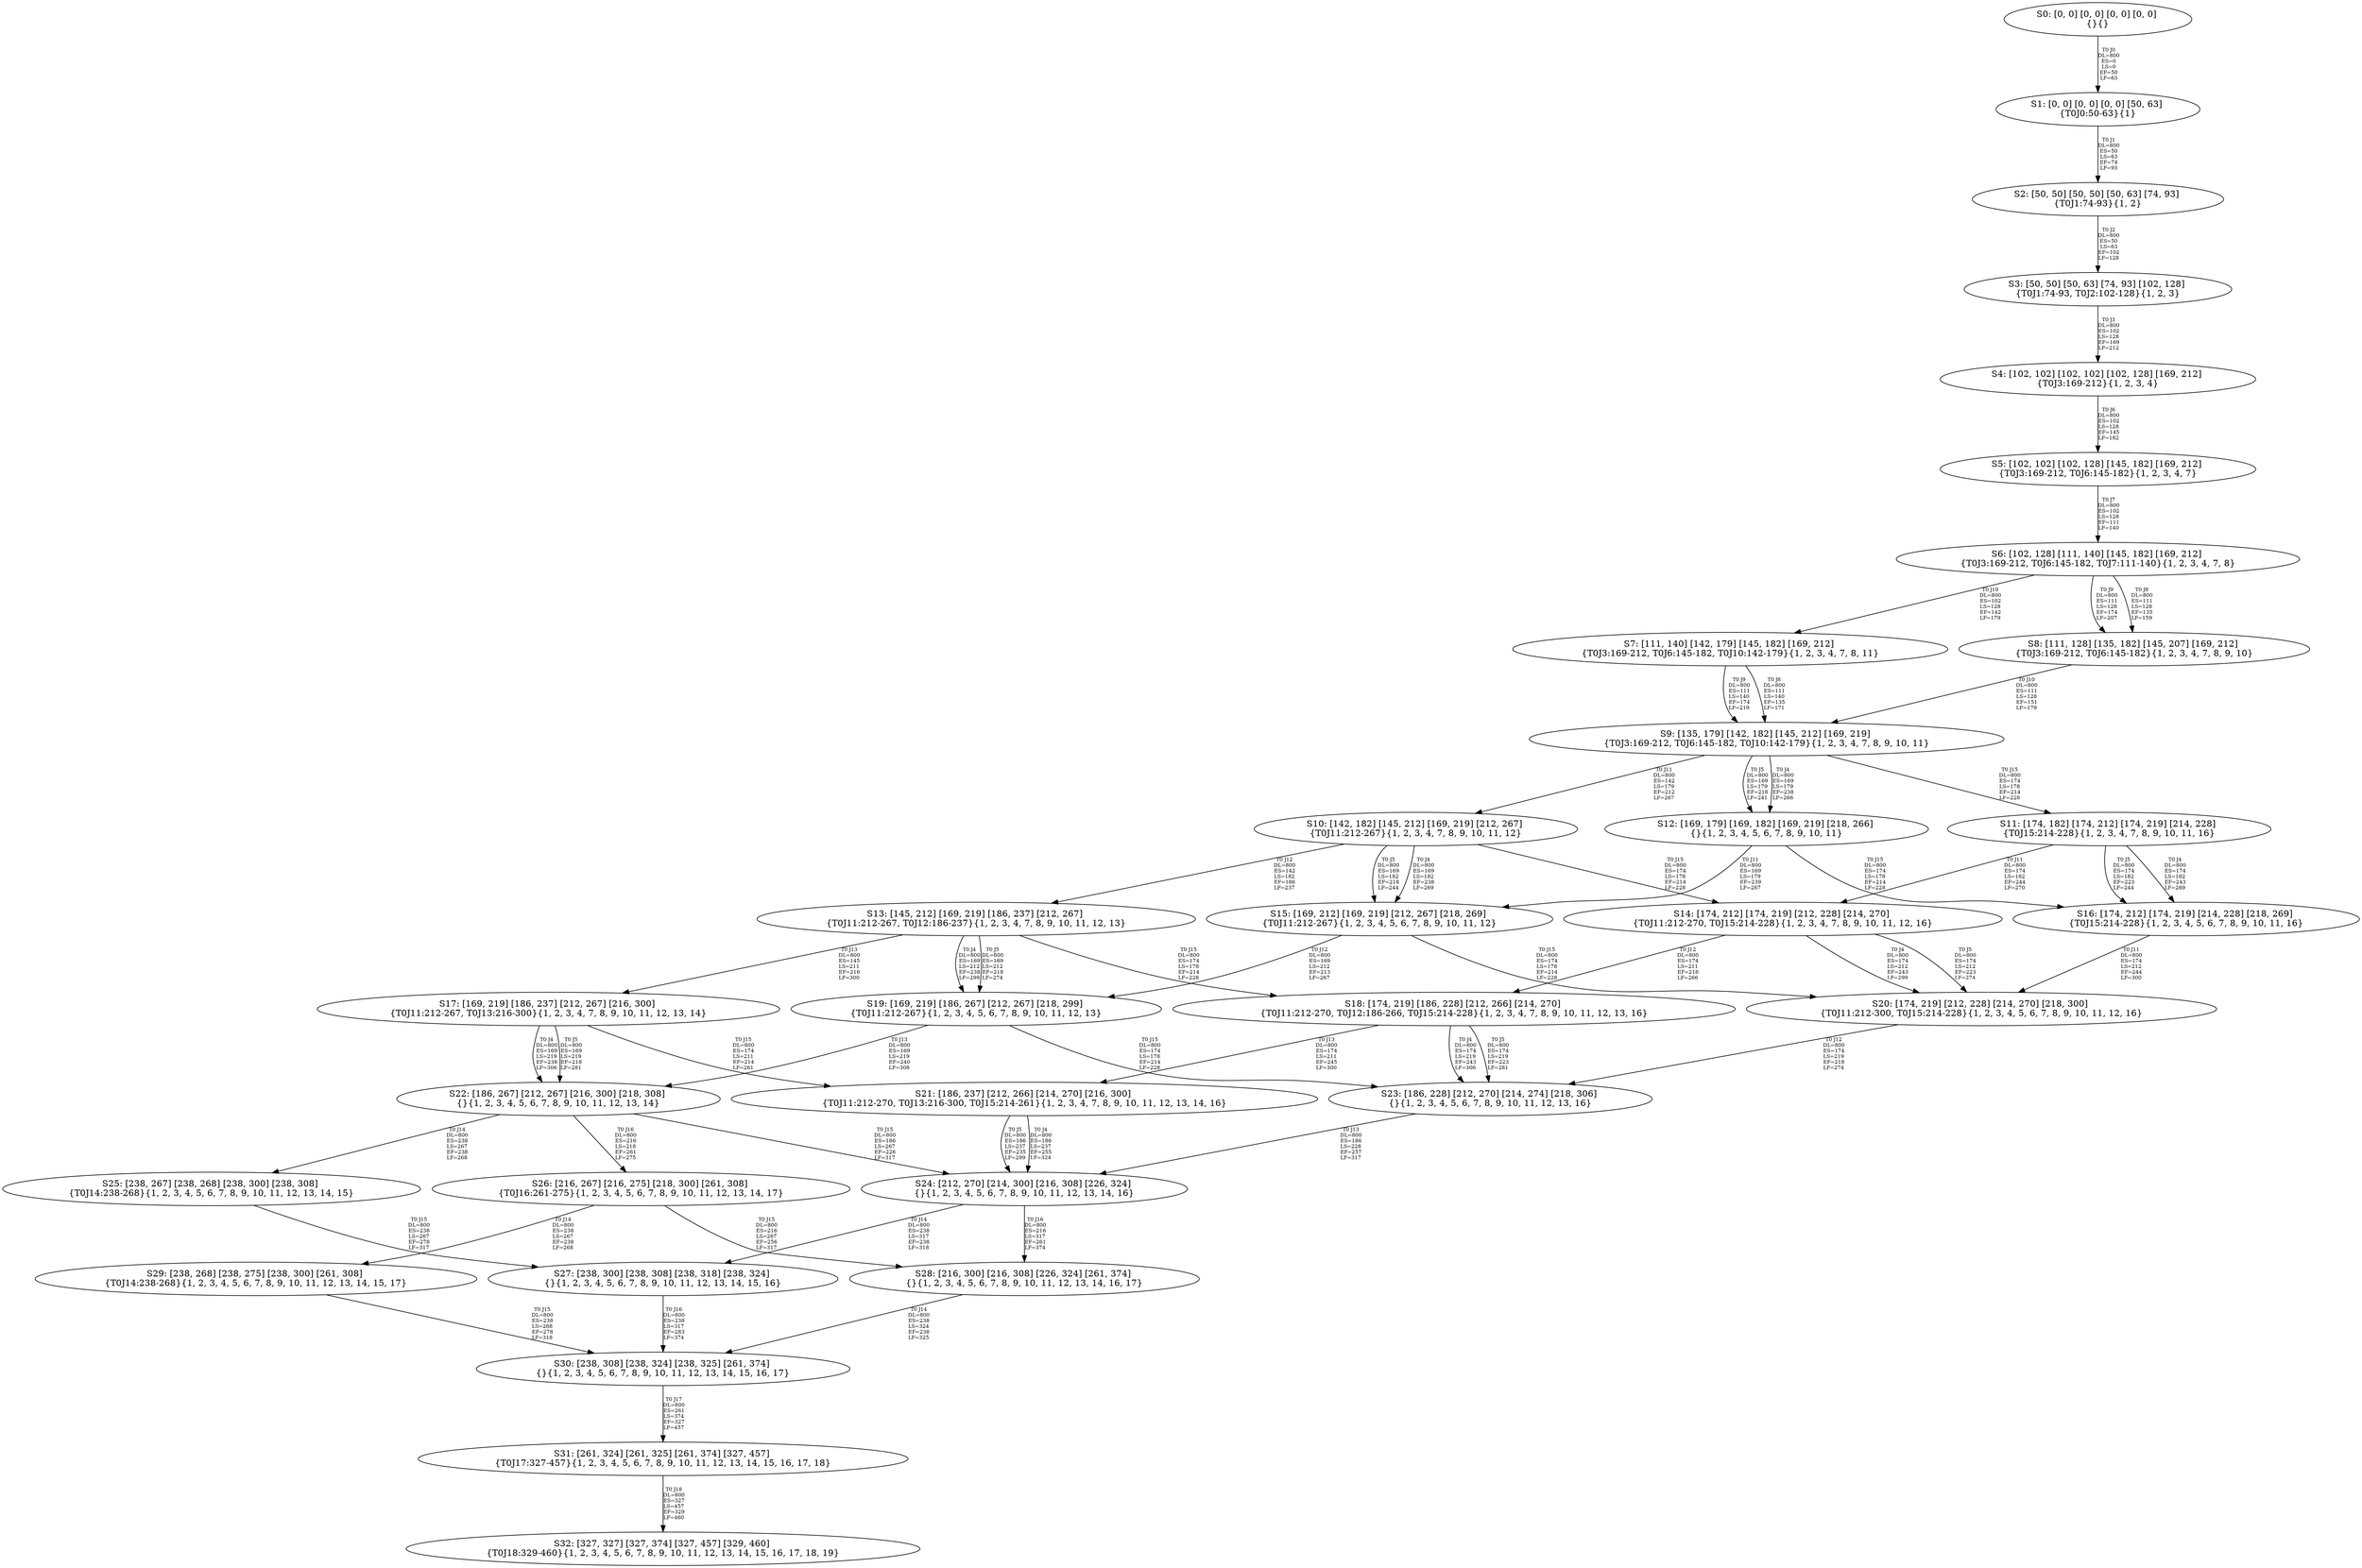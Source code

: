 digraph {
	S0[label="S0: [0, 0] [0, 0] [0, 0] [0, 0] \n{}{}"];
	S1[label="S1: [0, 0] [0, 0] [0, 0] [50, 63] \n{T0J0:50-63}{1}"];
	S2[label="S2: [50, 50] [50, 50] [50, 63] [74, 93] \n{T0J1:74-93}{1, 2}"];
	S3[label="S3: [50, 50] [50, 63] [74, 93] [102, 128] \n{T0J1:74-93, T0J2:102-128}{1, 2, 3}"];
	S4[label="S4: [102, 102] [102, 102] [102, 128] [169, 212] \n{T0J3:169-212}{1, 2, 3, 4}"];
	S5[label="S5: [102, 102] [102, 128] [145, 182] [169, 212] \n{T0J3:169-212, T0J6:145-182}{1, 2, 3, 4, 7}"];
	S6[label="S6: [102, 128] [111, 140] [145, 182] [169, 212] \n{T0J3:169-212, T0J6:145-182, T0J7:111-140}{1, 2, 3, 4, 7, 8}"];
	S7[label="S7: [111, 140] [142, 179] [145, 182] [169, 212] \n{T0J3:169-212, T0J6:145-182, T0J10:142-179}{1, 2, 3, 4, 7, 8, 11}"];
	S8[label="S8: [111, 128] [135, 182] [145, 207] [169, 212] \n{T0J3:169-212, T0J6:145-182}{1, 2, 3, 4, 7, 8, 9, 10}"];
	S9[label="S9: [135, 179] [142, 182] [145, 212] [169, 219] \n{T0J3:169-212, T0J6:145-182, T0J10:142-179}{1, 2, 3, 4, 7, 8, 9, 10, 11}"];
	S10[label="S10: [142, 182] [145, 212] [169, 219] [212, 267] \n{T0J11:212-267}{1, 2, 3, 4, 7, 8, 9, 10, 11, 12}"];
	S11[label="S11: [174, 182] [174, 212] [174, 219] [214, 228] \n{T0J15:214-228}{1, 2, 3, 4, 7, 8, 9, 10, 11, 16}"];
	S12[label="S12: [169, 179] [169, 182] [169, 219] [218, 266] \n{}{1, 2, 3, 4, 5, 6, 7, 8, 9, 10, 11}"];
	S13[label="S13: [145, 212] [169, 219] [186, 237] [212, 267] \n{T0J11:212-267, T0J12:186-237}{1, 2, 3, 4, 7, 8, 9, 10, 11, 12, 13}"];
	S14[label="S14: [174, 212] [174, 219] [212, 228] [214, 270] \n{T0J11:212-270, T0J15:214-228}{1, 2, 3, 4, 7, 8, 9, 10, 11, 12, 16}"];
	S15[label="S15: [169, 212] [169, 219] [212, 267] [218, 269] \n{T0J11:212-267}{1, 2, 3, 4, 5, 6, 7, 8, 9, 10, 11, 12}"];
	S16[label="S16: [174, 212] [174, 219] [214, 228] [218, 269] \n{T0J15:214-228}{1, 2, 3, 4, 5, 6, 7, 8, 9, 10, 11, 16}"];
	S17[label="S17: [169, 219] [186, 237] [212, 267] [216, 300] \n{T0J11:212-267, T0J13:216-300}{1, 2, 3, 4, 7, 8, 9, 10, 11, 12, 13, 14}"];
	S18[label="S18: [174, 219] [186, 228] [212, 266] [214, 270] \n{T0J11:212-270, T0J12:186-266, T0J15:214-228}{1, 2, 3, 4, 7, 8, 9, 10, 11, 12, 13, 16}"];
	S19[label="S19: [169, 219] [186, 267] [212, 267] [218, 299] \n{T0J11:212-267}{1, 2, 3, 4, 5, 6, 7, 8, 9, 10, 11, 12, 13}"];
	S20[label="S20: [174, 219] [212, 228] [214, 270] [218, 300] \n{T0J11:212-300, T0J15:214-228}{1, 2, 3, 4, 5, 6, 7, 8, 9, 10, 11, 12, 16}"];
	S21[label="S21: [186, 237] [212, 266] [214, 270] [216, 300] \n{T0J11:212-270, T0J13:216-300, T0J15:214-261}{1, 2, 3, 4, 7, 8, 9, 10, 11, 12, 13, 14, 16}"];
	S22[label="S22: [186, 267] [212, 267] [216, 300] [218, 308] \n{}{1, 2, 3, 4, 5, 6, 7, 8, 9, 10, 11, 12, 13, 14}"];
	S23[label="S23: [186, 228] [212, 270] [214, 274] [218, 306] \n{}{1, 2, 3, 4, 5, 6, 7, 8, 9, 10, 11, 12, 13, 16}"];
	S24[label="S24: [212, 270] [214, 300] [216, 308] [226, 324] \n{}{1, 2, 3, 4, 5, 6, 7, 8, 9, 10, 11, 12, 13, 14, 16}"];
	S25[label="S25: [238, 267] [238, 268] [238, 300] [238, 308] \n{T0J14:238-268}{1, 2, 3, 4, 5, 6, 7, 8, 9, 10, 11, 12, 13, 14, 15}"];
	S26[label="S26: [216, 267] [216, 275] [218, 300] [261, 308] \n{T0J16:261-275}{1, 2, 3, 4, 5, 6, 7, 8, 9, 10, 11, 12, 13, 14, 17}"];
	S27[label="S27: [238, 300] [238, 308] [238, 318] [238, 324] \n{}{1, 2, 3, 4, 5, 6, 7, 8, 9, 10, 11, 12, 13, 14, 15, 16}"];
	S28[label="S28: [216, 300] [216, 308] [226, 324] [261, 374] \n{}{1, 2, 3, 4, 5, 6, 7, 8, 9, 10, 11, 12, 13, 14, 16, 17}"];
	S29[label="S29: [238, 268] [238, 275] [238, 300] [261, 308] \n{T0J14:238-268}{1, 2, 3, 4, 5, 6, 7, 8, 9, 10, 11, 12, 13, 14, 15, 17}"];
	S30[label="S30: [238, 308] [238, 324] [238, 325] [261, 374] \n{}{1, 2, 3, 4, 5, 6, 7, 8, 9, 10, 11, 12, 13, 14, 15, 16, 17}"];
	S31[label="S31: [261, 324] [261, 325] [261, 374] [327, 457] \n{T0J17:327-457}{1, 2, 3, 4, 5, 6, 7, 8, 9, 10, 11, 12, 13, 14, 15, 16, 17, 18}"];
	S32[label="S32: [327, 327] [327, 374] [327, 457] [329, 460] \n{T0J18:329-460}{1, 2, 3, 4, 5, 6, 7, 8, 9, 10, 11, 12, 13, 14, 15, 16, 17, 18, 19}"];
	S0 -> S1[label="T0 J0\nDL=800\nES=0\nLS=0\nEF=50\nLF=63",fontsize=8];
	S1 -> S2[label="T0 J1\nDL=800\nES=50\nLS=63\nEF=74\nLF=93",fontsize=8];
	S2 -> S3[label="T0 J2\nDL=800\nES=50\nLS=63\nEF=102\nLF=128",fontsize=8];
	S3 -> S4[label="T0 J3\nDL=800\nES=102\nLS=128\nEF=169\nLF=212",fontsize=8];
	S4 -> S5[label="T0 J6\nDL=800\nES=102\nLS=128\nEF=145\nLF=182",fontsize=8];
	S5 -> S6[label="T0 J7\nDL=800\nES=102\nLS=128\nEF=111\nLF=140",fontsize=8];
	S6 -> S8[label="T0 J8\nDL=800\nES=111\nLS=128\nEF=135\nLF=159",fontsize=8];
	S6 -> S8[label="T0 J9\nDL=800\nES=111\nLS=128\nEF=174\nLF=207",fontsize=8];
	S6 -> S7[label="T0 J10\nDL=800\nES=102\nLS=128\nEF=142\nLF=179",fontsize=8];
	S7 -> S9[label="T0 J8\nDL=800\nES=111\nLS=140\nEF=135\nLF=171",fontsize=8];
	S7 -> S9[label="T0 J9\nDL=800\nES=111\nLS=140\nEF=174\nLF=219",fontsize=8];
	S8 -> S9[label="T0 J10\nDL=800\nES=111\nLS=128\nEF=151\nLF=179",fontsize=8];
	S9 -> S12[label="T0 J4\nDL=800\nES=169\nLS=179\nEF=238\nLF=266",fontsize=8];
	S9 -> S12[label="T0 J5\nDL=800\nES=169\nLS=179\nEF=218\nLF=241",fontsize=8];
	S9 -> S10[label="T0 J11\nDL=800\nES=142\nLS=179\nEF=212\nLF=267",fontsize=8];
	S9 -> S11[label="T0 J15\nDL=800\nES=174\nLS=178\nEF=214\nLF=228",fontsize=8];
	S10 -> S15[label="T0 J4\nDL=800\nES=169\nLS=182\nEF=238\nLF=269",fontsize=8];
	S10 -> S15[label="T0 J5\nDL=800\nES=169\nLS=182\nEF=218\nLF=244",fontsize=8];
	S10 -> S13[label="T0 J12\nDL=800\nES=142\nLS=182\nEF=186\nLF=237",fontsize=8];
	S10 -> S14[label="T0 J15\nDL=800\nES=174\nLS=178\nEF=214\nLF=228",fontsize=8];
	S11 -> S16[label="T0 J4\nDL=800\nES=174\nLS=182\nEF=243\nLF=269",fontsize=8];
	S11 -> S16[label="T0 J5\nDL=800\nES=174\nLS=182\nEF=223\nLF=244",fontsize=8];
	S11 -> S14[label="T0 J11\nDL=800\nES=174\nLS=182\nEF=244\nLF=270",fontsize=8];
	S12 -> S15[label="T0 J11\nDL=800\nES=169\nLS=179\nEF=239\nLF=267",fontsize=8];
	S12 -> S16[label="T0 J15\nDL=800\nES=174\nLS=178\nEF=214\nLF=228",fontsize=8];
	S13 -> S19[label="T0 J4\nDL=800\nES=169\nLS=212\nEF=238\nLF=299",fontsize=8];
	S13 -> S19[label="T0 J5\nDL=800\nES=169\nLS=212\nEF=218\nLF=274",fontsize=8];
	S13 -> S17[label="T0 J13\nDL=800\nES=145\nLS=211\nEF=216\nLF=300",fontsize=8];
	S13 -> S18[label="T0 J15\nDL=800\nES=174\nLS=178\nEF=214\nLF=228",fontsize=8];
	S14 -> S20[label="T0 J4\nDL=800\nES=174\nLS=212\nEF=243\nLF=299",fontsize=8];
	S14 -> S20[label="T0 J5\nDL=800\nES=174\nLS=212\nEF=223\nLF=274",fontsize=8];
	S14 -> S18[label="T0 J12\nDL=800\nES=174\nLS=211\nEF=218\nLF=266",fontsize=8];
	S15 -> S19[label="T0 J12\nDL=800\nES=169\nLS=212\nEF=213\nLF=267",fontsize=8];
	S15 -> S20[label="T0 J15\nDL=800\nES=174\nLS=178\nEF=214\nLF=228",fontsize=8];
	S16 -> S20[label="T0 J11\nDL=800\nES=174\nLS=212\nEF=244\nLF=300",fontsize=8];
	S17 -> S22[label="T0 J4\nDL=800\nES=169\nLS=219\nEF=238\nLF=306",fontsize=8];
	S17 -> S22[label="T0 J5\nDL=800\nES=169\nLS=219\nEF=218\nLF=281",fontsize=8];
	S17 -> S21[label="T0 J15\nDL=800\nES=174\nLS=211\nEF=214\nLF=261",fontsize=8];
	S18 -> S23[label="T0 J4\nDL=800\nES=174\nLS=219\nEF=243\nLF=306",fontsize=8];
	S18 -> S23[label="T0 J5\nDL=800\nES=174\nLS=219\nEF=223\nLF=281",fontsize=8];
	S18 -> S21[label="T0 J13\nDL=800\nES=174\nLS=211\nEF=245\nLF=300",fontsize=8];
	S19 -> S22[label="T0 J13\nDL=800\nES=169\nLS=219\nEF=240\nLF=308",fontsize=8];
	S19 -> S23[label="T0 J15\nDL=800\nES=174\nLS=178\nEF=214\nLF=228",fontsize=8];
	S20 -> S23[label="T0 J12\nDL=800\nES=174\nLS=219\nEF=218\nLF=274",fontsize=8];
	S21 -> S24[label="T0 J4\nDL=800\nES=186\nLS=237\nEF=255\nLF=324",fontsize=8];
	S21 -> S24[label="T0 J5\nDL=800\nES=186\nLS=237\nEF=235\nLF=299",fontsize=8];
	S22 -> S25[label="T0 J14\nDL=800\nES=238\nLS=267\nEF=238\nLF=268",fontsize=8];
	S22 -> S24[label="T0 J15\nDL=800\nES=186\nLS=267\nEF=226\nLF=317",fontsize=8];
	S22 -> S26[label="T0 J16\nDL=800\nES=216\nLS=218\nEF=261\nLF=275",fontsize=8];
	S23 -> S24[label="T0 J13\nDL=800\nES=186\nLS=228\nEF=257\nLF=317",fontsize=8];
	S24 -> S27[label="T0 J14\nDL=800\nES=238\nLS=317\nEF=238\nLF=318",fontsize=8];
	S24 -> S28[label="T0 J16\nDL=800\nES=216\nLS=317\nEF=261\nLF=374",fontsize=8];
	S25 -> S27[label="T0 J15\nDL=800\nES=238\nLS=267\nEF=278\nLF=317",fontsize=8];
	S26 -> S29[label="T0 J14\nDL=800\nES=238\nLS=267\nEF=238\nLF=268",fontsize=8];
	S26 -> S28[label="T0 J15\nDL=800\nES=216\nLS=267\nEF=256\nLF=317",fontsize=8];
	S27 -> S30[label="T0 J16\nDL=800\nES=238\nLS=317\nEF=283\nLF=374",fontsize=8];
	S28 -> S30[label="T0 J14\nDL=800\nES=238\nLS=324\nEF=238\nLF=325",fontsize=8];
	S29 -> S30[label="T0 J15\nDL=800\nES=238\nLS=268\nEF=278\nLF=318",fontsize=8];
	S30 -> S31[label="T0 J17\nDL=800\nES=261\nLS=374\nEF=327\nLF=457",fontsize=8];
	S31 -> S32[label="T0 J18\nDL=800\nES=327\nLS=457\nEF=329\nLF=460",fontsize=8];
}
